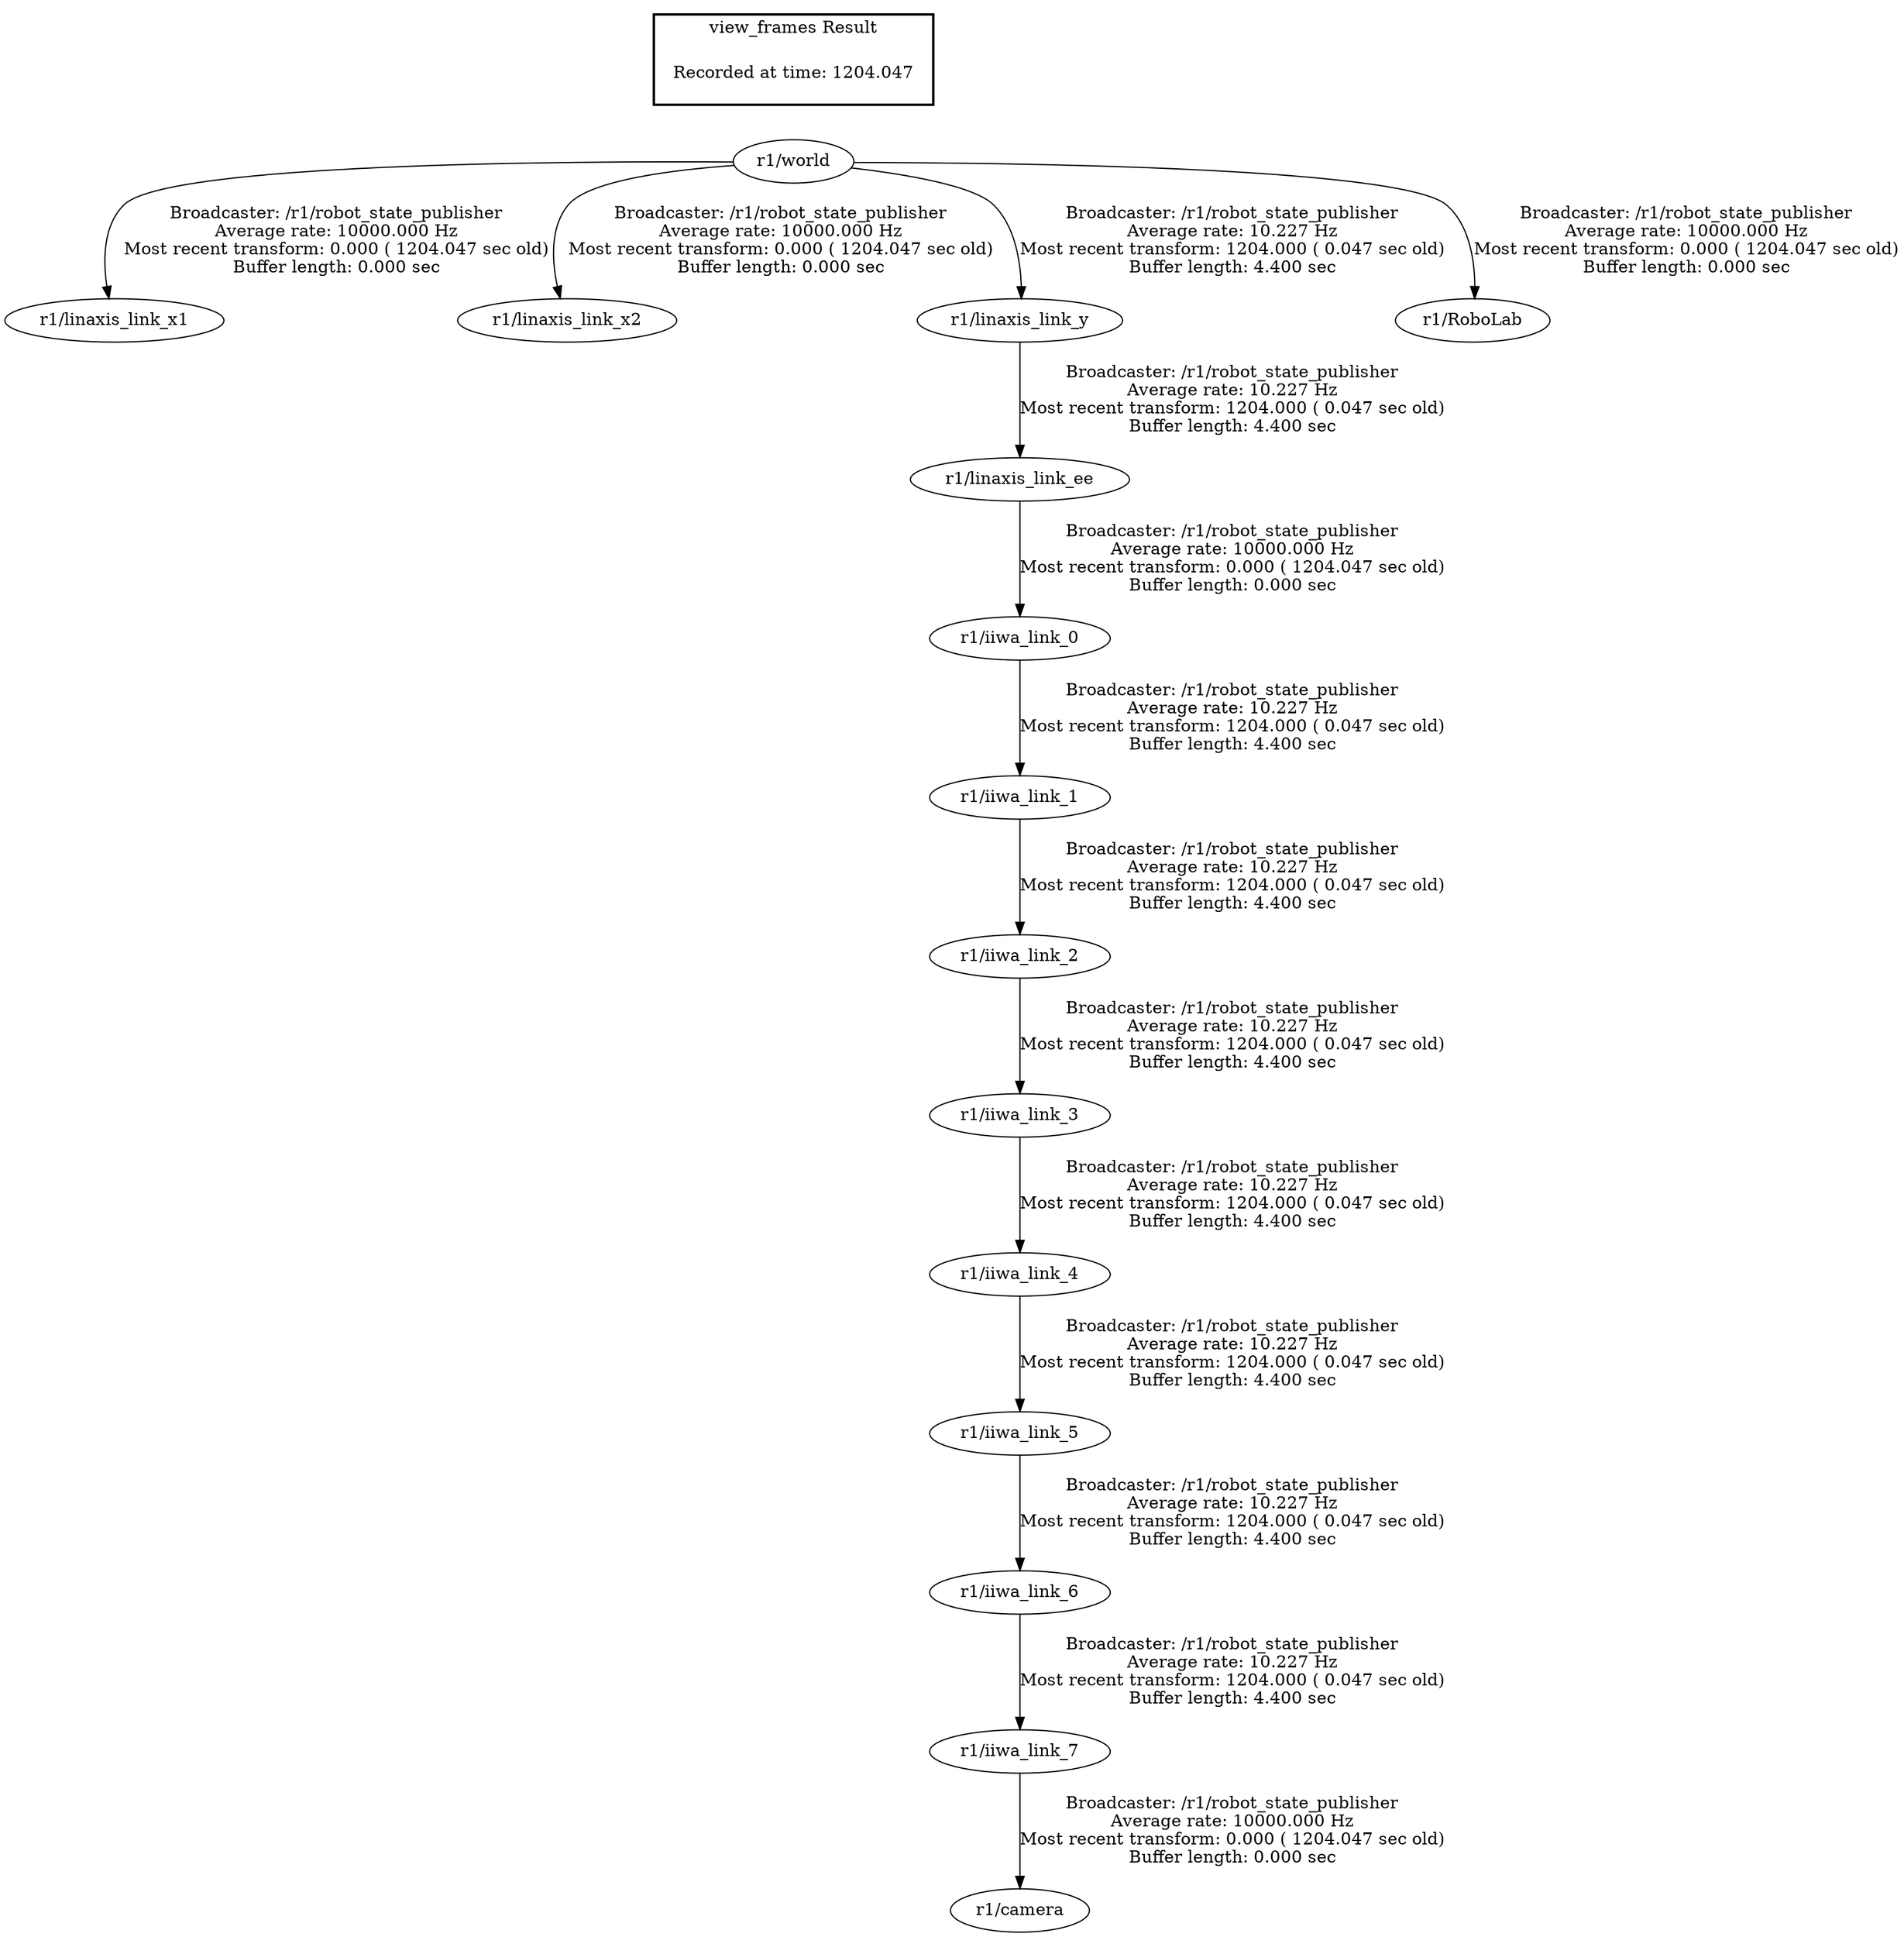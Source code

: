 digraph G {
"r1/iiwa_link_7" -> "r1/camera"[label="Broadcaster: /r1/robot_state_publisher\nAverage rate: 10000.000 Hz\nMost recent transform: 0.000 ( 1204.047 sec old)\nBuffer length: 0.000 sec\n"];
"r1/iiwa_link_6" -> "r1/iiwa_link_7"[label="Broadcaster: /r1/robot_state_publisher\nAverage rate: 10.227 Hz\nMost recent transform: 1204.000 ( 0.047 sec old)\nBuffer length: 4.400 sec\n"];
"r1/world" -> "r1/linaxis_link_x1"[label="Broadcaster: /r1/robot_state_publisher\nAverage rate: 10000.000 Hz\nMost recent transform: 0.000 ( 1204.047 sec old)\nBuffer length: 0.000 sec\n"];
"r1/world" -> "r1/linaxis_link_x2"[label="Broadcaster: /r1/robot_state_publisher\nAverage rate: 10000.000 Hz\nMost recent transform: 0.000 ( 1204.047 sec old)\nBuffer length: 0.000 sec\n"];
"r1/linaxis_link_ee" -> "r1/iiwa_link_0"[label="Broadcaster: /r1/robot_state_publisher\nAverage rate: 10000.000 Hz\nMost recent transform: 0.000 ( 1204.047 sec old)\nBuffer length: 0.000 sec\n"];
"r1/linaxis_link_y" -> "r1/linaxis_link_ee"[label="Broadcaster: /r1/robot_state_publisher\nAverage rate: 10.227 Hz\nMost recent transform: 1204.000 ( 0.047 sec old)\nBuffer length: 4.400 sec\n"];
"r1/world" -> "r1/RoboLab"[label="Broadcaster: /r1/robot_state_publisher\nAverage rate: 10000.000 Hz\nMost recent transform: 0.000 ( 1204.047 sec old)\nBuffer length: 0.000 sec\n"];
"r1/iiwa_link_0" -> "r1/iiwa_link_1"[label="Broadcaster: /r1/robot_state_publisher\nAverage rate: 10.227 Hz\nMost recent transform: 1204.000 ( 0.047 sec old)\nBuffer length: 4.400 sec\n"];
"r1/iiwa_link_1" -> "r1/iiwa_link_2"[label="Broadcaster: /r1/robot_state_publisher\nAverage rate: 10.227 Hz\nMost recent transform: 1204.000 ( 0.047 sec old)\nBuffer length: 4.400 sec\n"];
"r1/iiwa_link_2" -> "r1/iiwa_link_3"[label="Broadcaster: /r1/robot_state_publisher\nAverage rate: 10.227 Hz\nMost recent transform: 1204.000 ( 0.047 sec old)\nBuffer length: 4.400 sec\n"];
"r1/iiwa_link_3" -> "r1/iiwa_link_4"[label="Broadcaster: /r1/robot_state_publisher\nAverage rate: 10.227 Hz\nMost recent transform: 1204.000 ( 0.047 sec old)\nBuffer length: 4.400 sec\n"];
"r1/iiwa_link_4" -> "r1/iiwa_link_5"[label="Broadcaster: /r1/robot_state_publisher\nAverage rate: 10.227 Hz\nMost recent transform: 1204.000 ( 0.047 sec old)\nBuffer length: 4.400 sec\n"];
"r1/iiwa_link_5" -> "r1/iiwa_link_6"[label="Broadcaster: /r1/robot_state_publisher\nAverage rate: 10.227 Hz\nMost recent transform: 1204.000 ( 0.047 sec old)\nBuffer length: 4.400 sec\n"];
"r1/world" -> "r1/linaxis_link_y"[label="Broadcaster: /r1/robot_state_publisher\nAverage rate: 10.227 Hz\nMost recent transform: 1204.000 ( 0.047 sec old)\nBuffer length: 4.400 sec\n"];
edge [style=invis];
 subgraph cluster_legend { style=bold; color=black; label ="view_frames Result";
"Recorded at time: 1204.047"[ shape=plaintext ] ;
 }->"r1/world";
}